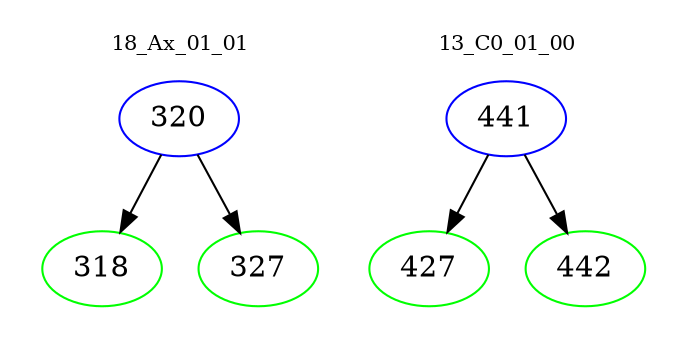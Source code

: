 digraph{
subgraph cluster_0 {
color = white
label = "18_Ax_01_01";
fontsize=10;
T0_320 [label="320", color="blue"]
T0_320 -> T0_318 [color="black"]
T0_318 [label="318", color="green"]
T0_320 -> T0_327 [color="black"]
T0_327 [label="327", color="green"]
}
subgraph cluster_1 {
color = white
label = "13_C0_01_00";
fontsize=10;
T1_441 [label="441", color="blue"]
T1_441 -> T1_427 [color="black"]
T1_427 [label="427", color="green"]
T1_441 -> T1_442 [color="black"]
T1_442 [label="442", color="green"]
}
}
